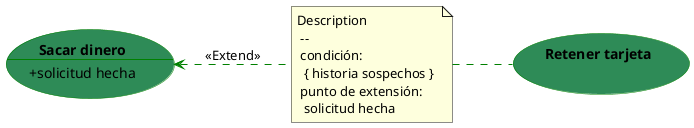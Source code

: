 @startuml
left to right direction
usecase uc as "**Sacar dinero**
--
+solicitud hecha"

usecase uc2 as "**Retener tarjeta**

"

skinparam usecase{
BackgroundColor Seagreen
BorderColor green
ArrowColor green
}

note "Description \n -- \n condición: \n  { historia sospechos } \n punto de extensión: \n  solicitud hecha " as des

 (uc) <.. des : <<Extend>>
 des .. (uc2)

@enduml